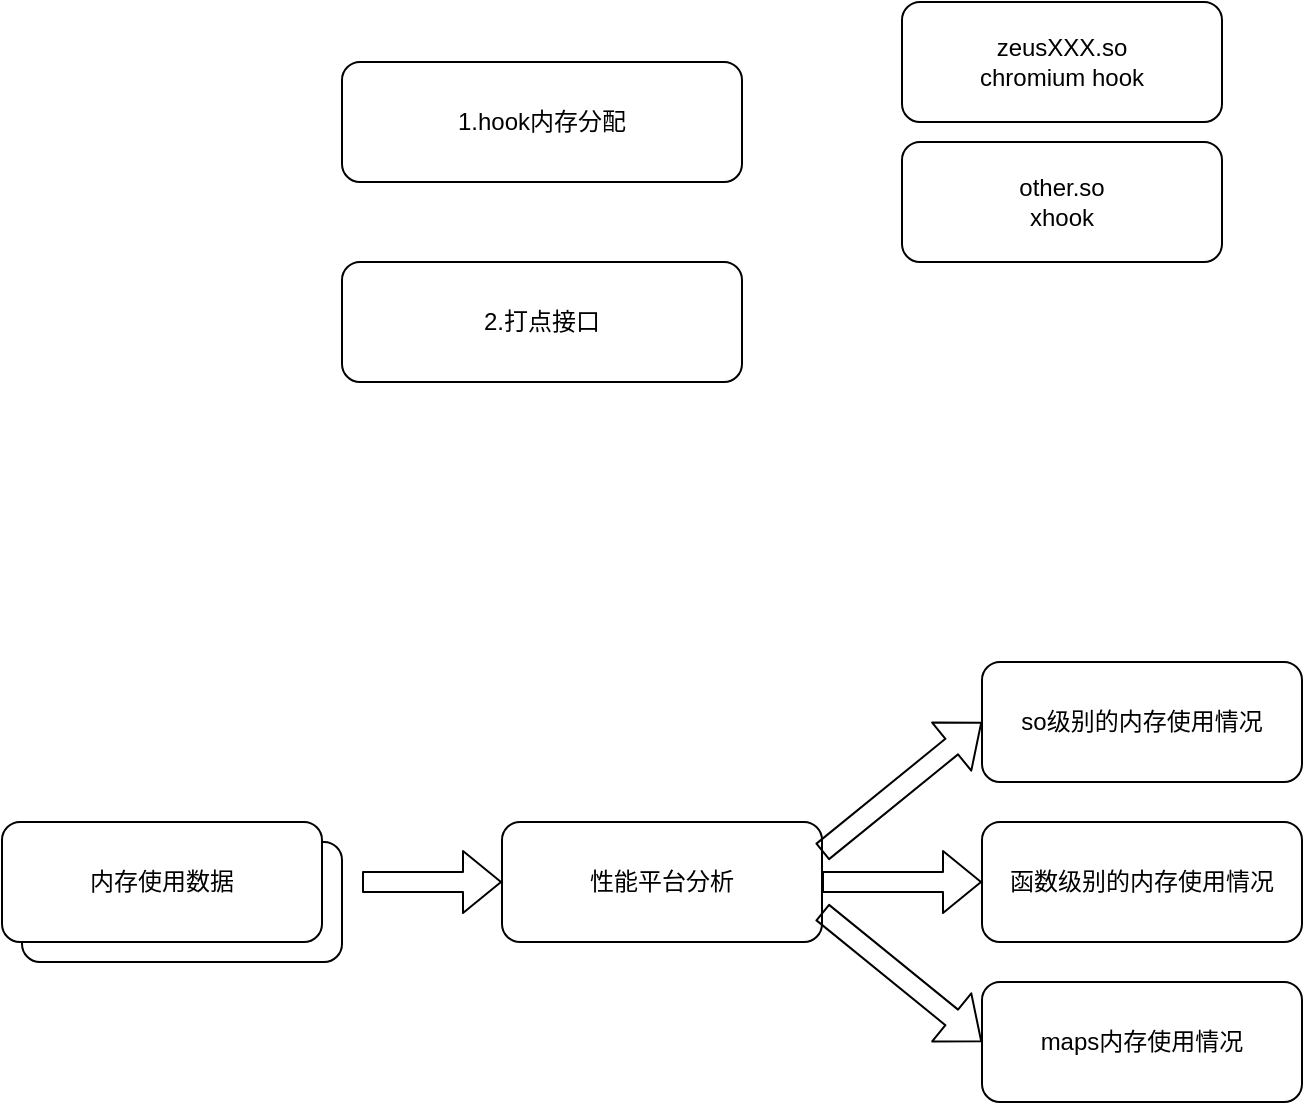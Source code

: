 <mxfile version="13.9.9" type="device"><diagram id="zGCQIk3CAnIQVnG8L3S1" name="第 1 页"><mxGraphModel dx="946" dy="725" grid="1" gridSize="10" guides="1" tooltips="1" connect="1" arrows="1" fold="1" page="1" pageScale="1" pageWidth="827" pageHeight="1169" math="0" shadow="0"><root><mxCell id="0"/><mxCell id="1" parent="0"/><mxCell id="kdsh0AXEz0vnsmlK3fAj-2" value="other.so&lt;br&gt;xhook" style="rounded=1;whiteSpace=wrap;html=1;" parent="1" vertex="1"><mxGeometry x="640" y="160" width="160" height="60" as="geometry"/></mxCell><mxCell id="kdsh0AXEz0vnsmlK3fAj-3" value="zeusXXX.so&lt;br&gt;chromium hook" style="rounded=1;whiteSpace=wrap;html=1;" parent="1" vertex="1"><mxGeometry x="640" y="90" width="160" height="60" as="geometry"/></mxCell><mxCell id="LpCjx-AmWGqD0n3SypxT-1" value="1.hook内存分配" style="rounded=1;whiteSpace=wrap;html=1;" vertex="1" parent="1"><mxGeometry x="360" y="120" width="200" height="60" as="geometry"/></mxCell><mxCell id="LpCjx-AmWGqD0n3SypxT-2" value="2.打点接口" style="rounded=1;whiteSpace=wrap;html=1;" vertex="1" parent="1"><mxGeometry x="360" y="220" width="200" height="60" as="geometry"/></mxCell><mxCell id="LpCjx-AmWGqD0n3SypxT-5" value="性能平台分析" style="rounded=1;whiteSpace=wrap;html=1;" vertex="1" parent="1"><mxGeometry x="440" y="500" width="160" height="60" as="geometry"/></mxCell><mxCell id="LpCjx-AmWGqD0n3SypxT-6" value="so级别的内存使用情况" style="rounded=1;whiteSpace=wrap;html=1;" vertex="1" parent="1"><mxGeometry x="680" y="420" width="160" height="60" as="geometry"/></mxCell><mxCell id="LpCjx-AmWGqD0n3SypxT-7" value="函数级别的内存使用情况" style="rounded=1;whiteSpace=wrap;html=1;" vertex="1" parent="1"><mxGeometry x="680" y="500" width="160" height="60" as="geometry"/></mxCell><mxCell id="LpCjx-AmWGqD0n3SypxT-8" value="maps内存使用情况" style="rounded=1;whiteSpace=wrap;html=1;" vertex="1" parent="1"><mxGeometry x="680" y="580" width="160" height="60" as="geometry"/></mxCell><mxCell id="LpCjx-AmWGqD0n3SypxT-9" value="" style="shape=flexArrow;endArrow=classic;html=1;entryX=0;entryY=0.5;entryDx=0;entryDy=0;" edge="1" parent="1" target="LpCjx-AmWGqD0n3SypxT-5"><mxGeometry width="50" height="50" relative="1" as="geometry"><mxPoint x="370" y="530" as="sourcePoint"/><mxPoint x="620" y="330" as="targetPoint"/></mxGeometry></mxCell><mxCell id="LpCjx-AmWGqD0n3SypxT-10" value="" style="shape=flexArrow;endArrow=classic;html=1;entryX=0;entryY=0.5;entryDx=0;entryDy=0;exitX=1;exitY=0.25;exitDx=0;exitDy=0;" edge="1" parent="1" source="LpCjx-AmWGqD0n3SypxT-5" target="LpCjx-AmWGqD0n3SypxT-6"><mxGeometry width="50" height="50" relative="1" as="geometry"><mxPoint x="380" y="540" as="sourcePoint"/><mxPoint x="450" y="540" as="targetPoint"/></mxGeometry></mxCell><mxCell id="LpCjx-AmWGqD0n3SypxT-11" value="" style="shape=flexArrow;endArrow=classic;html=1;entryX=0;entryY=0.5;entryDx=0;entryDy=0;exitX=1;exitY=0.5;exitDx=0;exitDy=0;" edge="1" parent="1" source="LpCjx-AmWGqD0n3SypxT-5" target="LpCjx-AmWGqD0n3SypxT-7"><mxGeometry width="50" height="50" relative="1" as="geometry"><mxPoint x="610" y="525" as="sourcePoint"/><mxPoint x="690" y="460" as="targetPoint"/></mxGeometry></mxCell><mxCell id="LpCjx-AmWGqD0n3SypxT-12" value="" style="shape=flexArrow;endArrow=classic;html=1;entryX=0;entryY=0.5;entryDx=0;entryDy=0;exitX=1;exitY=0.75;exitDx=0;exitDy=0;" edge="1" parent="1" source="LpCjx-AmWGqD0n3SypxT-5" target="LpCjx-AmWGqD0n3SypxT-8"><mxGeometry width="50" height="50" relative="1" as="geometry"><mxPoint x="610" y="540" as="sourcePoint"/><mxPoint x="690" y="540" as="targetPoint"/></mxGeometry></mxCell><mxCell id="LpCjx-AmWGqD0n3SypxT-13" value="" style="group" vertex="1" connectable="0" parent="1"><mxGeometry x="190" y="500" width="170" height="70" as="geometry"/></mxCell><mxCell id="LpCjx-AmWGqD0n3SypxT-4" value="" style="rounded=1;whiteSpace=wrap;html=1;" vertex="1" parent="LpCjx-AmWGqD0n3SypxT-13"><mxGeometry x="10" y="10" width="160" height="60" as="geometry"/></mxCell><mxCell id="LpCjx-AmWGqD0n3SypxT-3" value="内存使用数据" style="rounded=1;whiteSpace=wrap;html=1;" vertex="1" parent="LpCjx-AmWGqD0n3SypxT-13"><mxGeometry width="160" height="60" as="geometry"/></mxCell></root></mxGraphModel></diagram></mxfile>